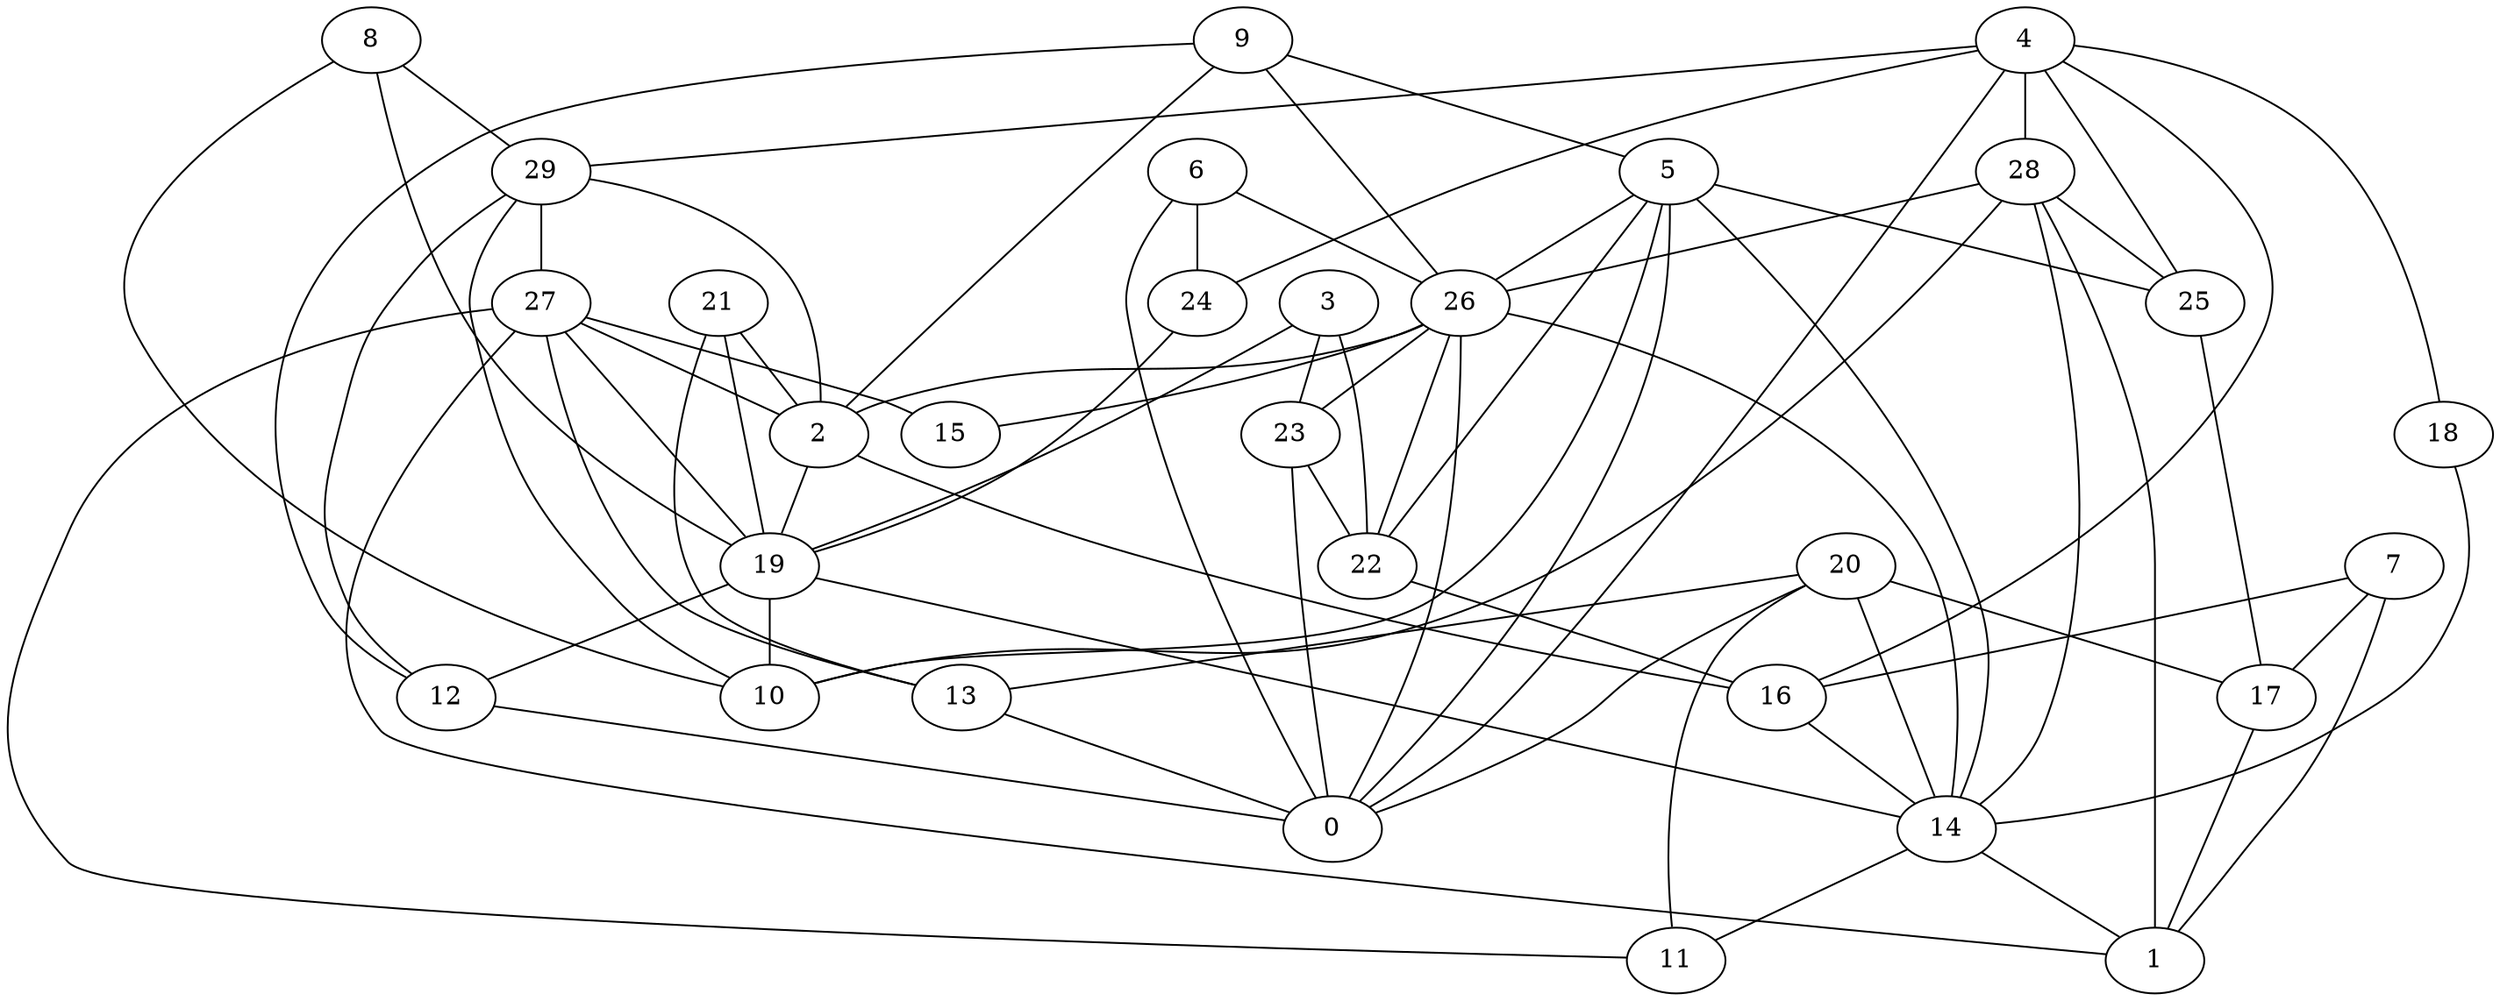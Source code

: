 digraph GG_graph {

subgraph G_graph {
edge [color = black]
"29" -> "12" [dir = none]
"4" -> "28" [dir = none]
"8" -> "19" [dir = none]
"9" -> "12" [dir = none]
"9" -> "26" [dir = none]
"18" -> "14" [dir = none]
"28" -> "25" [dir = none]
"28" -> "14" [dir = none]
"26" -> "23" [dir = none]
"26" -> "22" [dir = none]
"26" -> "15" [dir = none]
"26" -> "14" [dir = none]
"14" -> "11" [dir = none]
"14" -> "1" [dir = none]
"19" -> "10" [dir = none]
"19" -> "14" [dir = none]
"3" -> "19" [dir = none]
"6" -> "26" [dir = none]
"20" -> "0" [dir = none]
"20" -> "17" [dir = none]
"20" -> "14" [dir = none]
"7" -> "16" [dir = none]
"27" -> "11" [dir = none]
"24" -> "19" [dir = none]
"2" -> "16" [dir = none]
"2" -> "19" [dir = none]
"13" -> "0" [dir = none]
"5" -> "10" [dir = none]
"21" -> "19" [dir = none]
"28" -> "10" [dir = none]
"5" -> "14" [dir = none]
"8" -> "29" [dir = none]
"4" -> "25" [dir = none]
"9" -> "2" [dir = none]
"19" -> "12" [dir = none]
"20" -> "11" [dir = none]
"6" -> "24" [dir = none]
"28" -> "26" [dir = none]
"27" -> "19" [dir = none]
"28" -> "1" [dir = none]
"8" -> "10" [dir = none]
"6" -> "0" [dir = none]
"29" -> "10" [dir = none]
"3" -> "23" [dir = none]
"5" -> "26" [dir = none]
"7" -> "17" [dir = none]
"29" -> "2" [dir = none]
"21" -> "13" [dir = none]
"4" -> "18" [dir = none]
"5" -> "25" [dir = none]
"16" -> "14" [dir = none]
"26" -> "2" [dir = none]
"29" -> "27" [dir = none]
"17" -> "1" [dir = none]
"27" -> "15" [dir = none]
"4" -> "0" [dir = none]
"23" -> "0" [dir = none]
"26" -> "0" [dir = none]
"4" -> "24" [dir = none]
"23" -> "22" [dir = none]
"7" -> "1" [dir = none]
"9" -> "5" [dir = none]
"25" -> "17" [dir = none]
"20" -> "13" [dir = none]
"3" -> "22" [dir = none]
"22" -> "16" [dir = none]
"27" -> "1" [dir = none]
"27" -> "2" [dir = none]
"21" -> "2" [dir = none]
"12" -> "0" [dir = none]
"27" -> "13" [dir = none]
"5" -> "0" [dir = none]
"4" -> "29" [dir = none]
"4" -> "16" [dir = none]
"5" -> "22" [dir = none]
}

}
